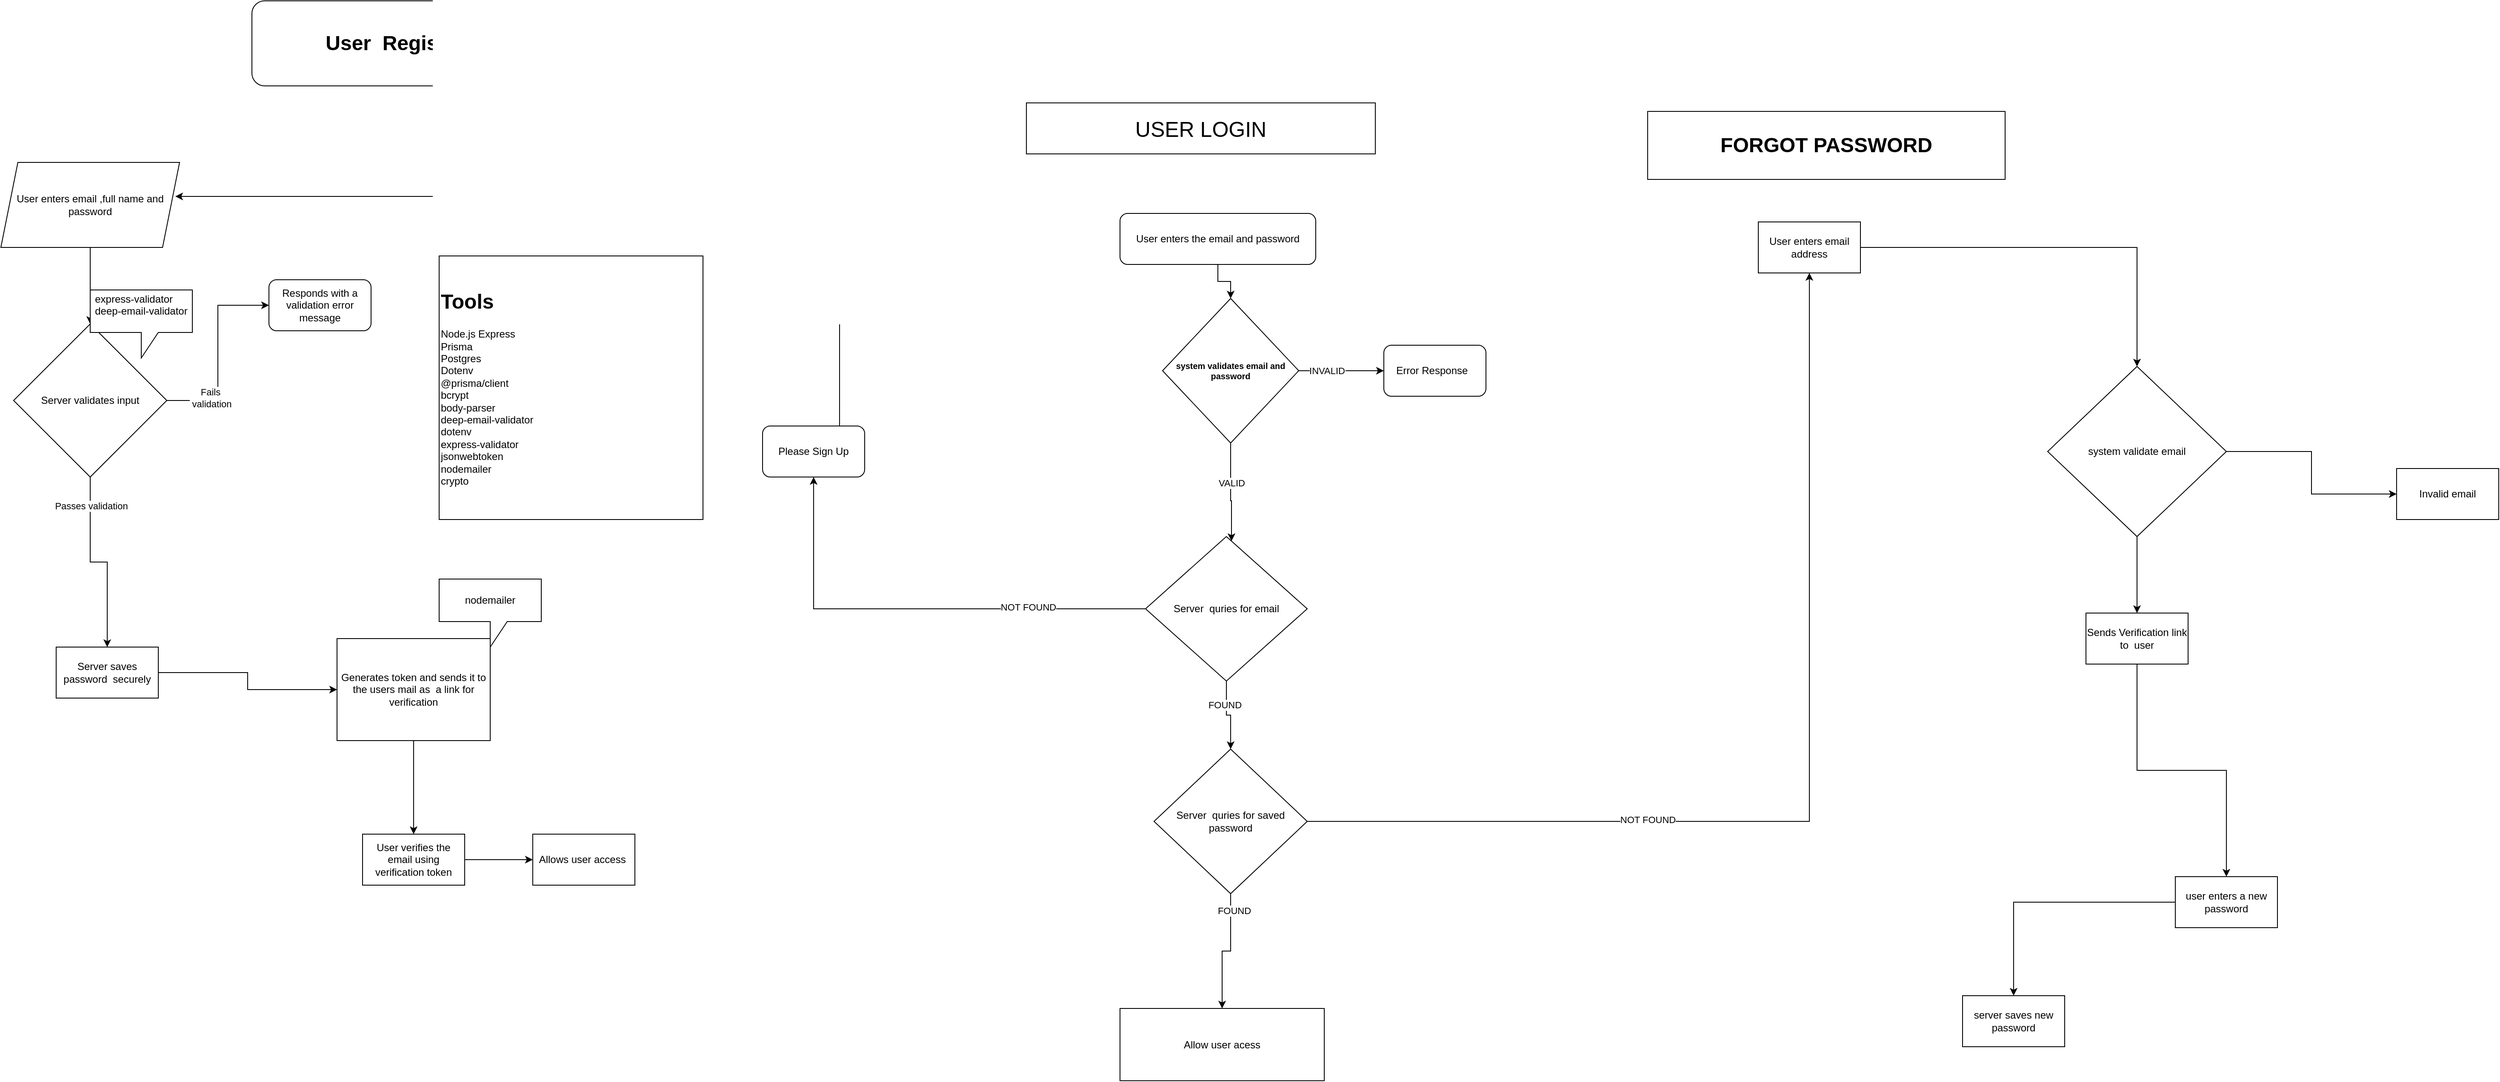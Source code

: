 <mxfile version="21.8.2" type="github">
  <diagram id="C5RBs43oDa-KdzZeNtuy" name="Page-1">
    <mxGraphModel dx="1765" dy="2196" grid="1" gridSize="10" guides="1" tooltips="1" connect="1" arrows="1" fold="1" page="1" pageScale="1" pageWidth="827" pageHeight="1169" math="0" shadow="0">
      <root>
        <mxCell id="WIyWlLk6GJQsqaUBKTNV-0" />
        <mxCell id="WIyWlLk6GJQsqaUBKTNV-1" parent="WIyWlLk6GJQsqaUBKTNV-0" />
        <mxCell id="YcuCNspv7Y4rtTayc0Lt-0" value="&lt;h1&gt;Tools&lt;/h1&gt;&lt;div&gt;Node.js Express&lt;/div&gt;&lt;div&gt;Prisma&amp;nbsp;&lt;/div&gt;&lt;div&gt;Postgres&lt;/div&gt;&lt;div&gt;Dotenv&lt;/div&gt;&lt;div&gt;&lt;div&gt;@prisma/client&lt;/div&gt;&lt;div&gt;bcrypt&lt;/div&gt;&lt;div&gt;body-parser&lt;/div&gt;&lt;div&gt;deep-email-validator&lt;/div&gt;&lt;div&gt;dotenv&lt;/div&gt;&lt;div&gt;express-validator&lt;/div&gt;&lt;div&gt;jsonwebtoken&lt;/div&gt;&lt;div&gt;nodemailer&lt;/div&gt;&lt;/div&gt;&lt;div&gt;crypto&lt;/div&gt;&lt;div&gt;&lt;br&gt;&lt;/div&gt;" style="whiteSpace=wrap;html=1;aspect=fixed;align=left;" vertex="1" parent="WIyWlLk6GJQsqaUBKTNV-1">
          <mxGeometry x="530" y="190" width="310" height="310" as="geometry" />
        </mxCell>
        <mxCell id="YcuCNspv7Y4rtTayc0Lt-42" style="edgeStyle=orthogonalEdgeStyle;rounded=0;orthogonalLoop=1;jettySize=auto;html=1;entryX=0.5;entryY=0;entryDx=0;entryDy=0;" edge="1" parent="WIyWlLk6GJQsqaUBKTNV-1" source="YcuCNspv7Y4rtTayc0Lt-2" target="YcuCNspv7Y4rtTayc0Lt-7">
          <mxGeometry relative="1" as="geometry" />
        </mxCell>
        <mxCell id="YcuCNspv7Y4rtTayc0Lt-2" value="&lt;div style=&quot;&quot;&gt;&lt;span style=&quot;background-color: initial;&quot;&gt;User enters email ,full name and password&lt;/span&gt;&lt;/div&gt;" style="shape=parallelogram;perimeter=parallelogramPerimeter;whiteSpace=wrap;html=1;fixedSize=1;align=center;" vertex="1" parent="WIyWlLk6GJQsqaUBKTNV-1">
          <mxGeometry x="15" y="80" width="210" height="100" as="geometry" />
        </mxCell>
        <mxCell id="YcuCNspv7Y4rtTayc0Lt-9" style="edgeStyle=orthogonalEdgeStyle;rounded=0;orthogonalLoop=1;jettySize=auto;html=1;entryX=0.5;entryY=0;entryDx=0;entryDy=0;" edge="1" parent="WIyWlLk6GJQsqaUBKTNV-1" source="YcuCNspv7Y4rtTayc0Lt-7" target="YcuCNspv7Y4rtTayc0Lt-14">
          <mxGeometry relative="1" as="geometry">
            <mxPoint x="130.0" y="500" as="targetPoint" />
          </mxGeometry>
        </mxCell>
        <mxCell id="YcuCNspv7Y4rtTayc0Lt-10" value="Passes validation" style="edgeLabel;html=1;align=center;verticalAlign=middle;resizable=0;points=[];" vertex="1" connectable="0" parent="YcuCNspv7Y4rtTayc0Lt-9">
          <mxGeometry x="-0.689" y="1" relative="1" as="geometry">
            <mxPoint as="offset" />
          </mxGeometry>
        </mxCell>
        <mxCell id="YcuCNspv7Y4rtTayc0Lt-12" value="" style="edgeStyle=orthogonalEdgeStyle;rounded=0;orthogonalLoop=1;jettySize=auto;html=1;" edge="1" parent="WIyWlLk6GJQsqaUBKTNV-1" source="YcuCNspv7Y4rtTayc0Lt-7" target="YcuCNspv7Y4rtTayc0Lt-11">
          <mxGeometry relative="1" as="geometry" />
        </mxCell>
        <mxCell id="YcuCNspv7Y4rtTayc0Lt-13" value="Fails&lt;br&gt;&amp;nbsp;validation" style="edgeLabel;html=1;align=center;verticalAlign=middle;resizable=0;points=[];" vertex="1" connectable="0" parent="YcuCNspv7Y4rtTayc0Lt-12">
          <mxGeometry x="-0.561" y="3" relative="1" as="geometry">
            <mxPoint as="offset" />
          </mxGeometry>
        </mxCell>
        <mxCell id="YcuCNspv7Y4rtTayc0Lt-7" value="Server validates input" style="rhombus;whiteSpace=wrap;html=1;" vertex="1" parent="WIyWlLk6GJQsqaUBKTNV-1">
          <mxGeometry x="30" y="270" width="180" height="180" as="geometry" />
        </mxCell>
        <mxCell id="YcuCNspv7Y4rtTayc0Lt-11" value="Responds with a validation error message" style="rounded=1;whiteSpace=wrap;html=1;" vertex="1" parent="WIyWlLk6GJQsqaUBKTNV-1">
          <mxGeometry x="330" y="218" width="120" height="60" as="geometry" />
        </mxCell>
        <mxCell id="YcuCNspv7Y4rtTayc0Lt-63" value="" style="edgeStyle=orthogonalEdgeStyle;rounded=0;orthogonalLoop=1;jettySize=auto;html=1;" edge="1" parent="WIyWlLk6GJQsqaUBKTNV-1" source="YcuCNspv7Y4rtTayc0Lt-14" target="YcuCNspv7Y4rtTayc0Lt-62">
          <mxGeometry relative="1" as="geometry" />
        </mxCell>
        <mxCell id="YcuCNspv7Y4rtTayc0Lt-14" value="Server saves password&amp;nbsp; securely" style="rounded=0;whiteSpace=wrap;html=1;" vertex="1" parent="WIyWlLk6GJQsqaUBKTNV-1">
          <mxGeometry x="80" y="650" width="120" height="60" as="geometry" />
        </mxCell>
        <mxCell id="YcuCNspv7Y4rtTayc0Lt-16" value="&lt;font style=&quot;font-size: 25px;&quot;&gt;USER LOGIN&lt;/font&gt;" style="rounded=0;whiteSpace=wrap;html=1;" vertex="1" parent="WIyWlLk6GJQsqaUBKTNV-1">
          <mxGeometry x="1220" y="10" width="410" height="60" as="geometry" />
        </mxCell>
        <mxCell id="YcuCNspv7Y4rtTayc0Lt-19" style="edgeStyle=orthogonalEdgeStyle;rounded=0;orthogonalLoop=1;jettySize=auto;html=1;exitX=0.5;exitY=1;exitDx=0;exitDy=0;" edge="1" parent="WIyWlLk6GJQsqaUBKTNV-1" source="YcuCNspv7Y4rtTayc0Lt-18" target="YcuCNspv7Y4rtTayc0Lt-20">
          <mxGeometry relative="1" as="geometry">
            <mxPoint x="1445" y="290" as="targetPoint" />
          </mxGeometry>
        </mxCell>
        <mxCell id="YcuCNspv7Y4rtTayc0Lt-18" value="User enters the email and password" style="rounded=1;whiteSpace=wrap;html=1;" vertex="1" parent="WIyWlLk6GJQsqaUBKTNV-1">
          <mxGeometry x="1330" y="140" width="230" height="60" as="geometry" />
        </mxCell>
        <mxCell id="YcuCNspv7Y4rtTayc0Lt-22" style="edgeStyle=orthogonalEdgeStyle;rounded=0;orthogonalLoop=1;jettySize=auto;html=1;exitX=1;exitY=0.5;exitDx=0;exitDy=0;" edge="1" parent="WIyWlLk6GJQsqaUBKTNV-1" source="YcuCNspv7Y4rtTayc0Lt-20" target="YcuCNspv7Y4rtTayc0Lt-36">
          <mxGeometry relative="1" as="geometry">
            <mxPoint x="1620" y="324.632" as="targetPoint" />
          </mxGeometry>
        </mxCell>
        <mxCell id="YcuCNspv7Y4rtTayc0Lt-26" value="INVALID&lt;br&gt;" style="edgeLabel;html=1;align=center;verticalAlign=middle;resizable=0;points=[];" vertex="1" connectable="0" parent="YcuCNspv7Y4rtTayc0Lt-22">
          <mxGeometry x="-0.351" relative="1" as="geometry">
            <mxPoint as="offset" />
          </mxGeometry>
        </mxCell>
        <mxCell id="YcuCNspv7Y4rtTayc0Lt-24" value="" style="edgeStyle=orthogonalEdgeStyle;rounded=0;orthogonalLoop=1;jettySize=auto;html=1;" edge="1" parent="WIyWlLk6GJQsqaUBKTNV-1" source="YcuCNspv7Y4rtTayc0Lt-20" target="YcuCNspv7Y4rtTayc0Lt-29">
          <mxGeometry relative="1" as="geometry">
            <mxPoint x="1460" y="560" as="targetPoint" />
            <Array as="points">
              <mxPoint x="1460" y="478" />
              <mxPoint x="1461" y="478" />
            </Array>
          </mxGeometry>
        </mxCell>
        <mxCell id="YcuCNspv7Y4rtTayc0Lt-25" value="VALID" style="edgeLabel;html=1;align=center;verticalAlign=middle;resizable=0;points=[];" vertex="1" connectable="0" parent="YcuCNspv7Y4rtTayc0Lt-24">
          <mxGeometry x="-0.203" y="1" relative="1" as="geometry">
            <mxPoint as="offset" />
          </mxGeometry>
        </mxCell>
        <mxCell id="YcuCNspv7Y4rtTayc0Lt-20" value="&lt;h5&gt;system validates email and password&lt;/h5&gt;" style="rhombus;whiteSpace=wrap;html=1;" vertex="1" parent="WIyWlLk6GJQsqaUBKTNV-1">
          <mxGeometry x="1380" y="240" width="160" height="170" as="geometry" />
        </mxCell>
        <mxCell id="YcuCNspv7Y4rtTayc0Lt-31" value="" style="edgeStyle=orthogonalEdgeStyle;rounded=0;orthogonalLoop=1;jettySize=auto;html=1;" edge="1" parent="WIyWlLk6GJQsqaUBKTNV-1" source="YcuCNspv7Y4rtTayc0Lt-29" target="YcuCNspv7Y4rtTayc0Lt-30">
          <mxGeometry relative="1" as="geometry" />
        </mxCell>
        <mxCell id="YcuCNspv7Y4rtTayc0Lt-32" value="FOUND&lt;br&gt;" style="edgeLabel;html=1;align=center;verticalAlign=middle;resizable=0;points=[];" vertex="1" connectable="0" parent="YcuCNspv7Y4rtTayc0Lt-31">
          <mxGeometry x="-0.35" y="-2" relative="1" as="geometry">
            <mxPoint as="offset" />
          </mxGeometry>
        </mxCell>
        <mxCell id="YcuCNspv7Y4rtTayc0Lt-38" style="edgeStyle=orthogonalEdgeStyle;rounded=0;orthogonalLoop=1;jettySize=auto;html=1;" edge="1" parent="WIyWlLk6GJQsqaUBKTNV-1" source="YcuCNspv7Y4rtTayc0Lt-29" target="YcuCNspv7Y4rtTayc0Lt-40">
          <mxGeometry relative="1" as="geometry">
            <mxPoint x="950" y="490" as="targetPoint" />
          </mxGeometry>
        </mxCell>
        <mxCell id="YcuCNspv7Y4rtTayc0Lt-43" value="NOT FOUND" style="edgeLabel;html=1;align=center;verticalAlign=middle;resizable=0;points=[];" vertex="1" connectable="0" parent="YcuCNspv7Y4rtTayc0Lt-38">
          <mxGeometry x="-0.491" y="-2" relative="1" as="geometry">
            <mxPoint as="offset" />
          </mxGeometry>
        </mxCell>
        <mxCell id="YcuCNspv7Y4rtTayc0Lt-29" value="Server&amp;nbsp; quries for email" style="rhombus;whiteSpace=wrap;html=1;" vertex="1" parent="WIyWlLk6GJQsqaUBKTNV-1">
          <mxGeometry x="1360" y="520" width="190" height="170" as="geometry" />
        </mxCell>
        <mxCell id="YcuCNspv7Y4rtTayc0Lt-45" value="" style="edgeStyle=orthogonalEdgeStyle;rounded=0;orthogonalLoop=1;jettySize=auto;html=1;" edge="1" parent="WIyWlLk6GJQsqaUBKTNV-1" source="YcuCNspv7Y4rtTayc0Lt-30" target="YcuCNspv7Y4rtTayc0Lt-44">
          <mxGeometry relative="1" as="geometry" />
        </mxCell>
        <mxCell id="YcuCNspv7Y4rtTayc0Lt-49" value="NOT FOUND&lt;br&gt;" style="edgeLabel;html=1;align=center;verticalAlign=middle;resizable=0;points=[];" vertex="1" connectable="0" parent="YcuCNspv7Y4rtTayc0Lt-45">
          <mxGeometry x="-0.353" y="2" relative="1" as="geometry">
            <mxPoint as="offset" />
          </mxGeometry>
        </mxCell>
        <mxCell id="YcuCNspv7Y4rtTayc0Lt-47" value="" style="edgeStyle=orthogonalEdgeStyle;rounded=0;orthogonalLoop=1;jettySize=auto;html=1;" edge="1" parent="WIyWlLk6GJQsqaUBKTNV-1" source="YcuCNspv7Y4rtTayc0Lt-30" target="YcuCNspv7Y4rtTayc0Lt-46">
          <mxGeometry relative="1" as="geometry" />
        </mxCell>
        <mxCell id="YcuCNspv7Y4rtTayc0Lt-48" value="FOUND&lt;br&gt;" style="edgeLabel;html=1;align=center;verticalAlign=middle;resizable=0;points=[];" vertex="1" connectable="0" parent="YcuCNspv7Y4rtTayc0Lt-47">
          <mxGeometry x="-0.724" y="4" relative="1" as="geometry">
            <mxPoint as="offset" />
          </mxGeometry>
        </mxCell>
        <mxCell id="YcuCNspv7Y4rtTayc0Lt-30" value="Server&amp;nbsp; quries for saved password" style="rhombus;whiteSpace=wrap;html=1;" vertex="1" parent="WIyWlLk6GJQsqaUBKTNV-1">
          <mxGeometry x="1370" y="770" width="180" height="170" as="geometry" />
        </mxCell>
        <mxCell id="YcuCNspv7Y4rtTayc0Lt-36" value="Error Response&amp;nbsp;&amp;nbsp;" style="rounded=1;whiteSpace=wrap;html=1;" vertex="1" parent="WIyWlLk6GJQsqaUBKTNV-1">
          <mxGeometry x="1640" y="295.002" width="120" height="60" as="geometry" />
        </mxCell>
        <mxCell id="YcuCNspv7Y4rtTayc0Lt-40" value="Please Sign Up" style="rounded=1;whiteSpace=wrap;html=1;" vertex="1" parent="WIyWlLk6GJQsqaUBKTNV-1">
          <mxGeometry x="910" y="390" width="120" height="60" as="geometry" />
        </mxCell>
        <mxCell id="YcuCNspv7Y4rtTayc0Lt-53" value="" style="edgeStyle=orthogonalEdgeStyle;rounded=0;orthogonalLoop=1;jettySize=auto;html=1;" edge="1" parent="WIyWlLk6GJQsqaUBKTNV-1" source="YcuCNspv7Y4rtTayc0Lt-44" target="YcuCNspv7Y4rtTayc0Lt-52">
          <mxGeometry relative="1" as="geometry" />
        </mxCell>
        <mxCell id="YcuCNspv7Y4rtTayc0Lt-44" value="User enters email address" style="whiteSpace=wrap;html=1;" vertex="1" parent="WIyWlLk6GJQsqaUBKTNV-1">
          <mxGeometry x="2080" y="150" width="120" height="60" as="geometry" />
        </mxCell>
        <mxCell id="YcuCNspv7Y4rtTayc0Lt-46" value="Allow user acess&lt;br&gt;" style="whiteSpace=wrap;html=1;" vertex="1" parent="WIyWlLk6GJQsqaUBKTNV-1">
          <mxGeometry x="1330" y="1075" width="240" height="85" as="geometry" />
        </mxCell>
        <mxCell id="YcuCNspv7Y4rtTayc0Lt-50" value="&lt;h1&gt;&lt;font style=&quot;font-size: 24px;&quot;&gt;FORGOT PASSWORD&lt;/font&gt;&lt;/h1&gt;" style="rounded=0;whiteSpace=wrap;html=1;" vertex="1" parent="WIyWlLk6GJQsqaUBKTNV-1">
          <mxGeometry x="1950" y="20" width="420" height="80" as="geometry" />
        </mxCell>
        <mxCell id="YcuCNspv7Y4rtTayc0Lt-55" value="" style="edgeStyle=orthogonalEdgeStyle;rounded=0;orthogonalLoop=1;jettySize=auto;html=1;" edge="1" parent="WIyWlLk6GJQsqaUBKTNV-1" source="YcuCNspv7Y4rtTayc0Lt-52" target="YcuCNspv7Y4rtTayc0Lt-54">
          <mxGeometry relative="1" as="geometry" />
        </mxCell>
        <mxCell id="YcuCNspv7Y4rtTayc0Lt-57" value="" style="edgeStyle=orthogonalEdgeStyle;rounded=0;orthogonalLoop=1;jettySize=auto;html=1;" edge="1" parent="WIyWlLk6GJQsqaUBKTNV-1" source="YcuCNspv7Y4rtTayc0Lt-60" target="YcuCNspv7Y4rtTayc0Lt-56">
          <mxGeometry relative="1" as="geometry" />
        </mxCell>
        <mxCell id="YcuCNspv7Y4rtTayc0Lt-52" value="system validate email" style="rhombus;whiteSpace=wrap;html=1;" vertex="1" parent="WIyWlLk6GJQsqaUBKTNV-1">
          <mxGeometry x="2420" y="320" width="210" height="200" as="geometry" />
        </mxCell>
        <mxCell id="YcuCNspv7Y4rtTayc0Lt-54" value="Invalid email" style="whiteSpace=wrap;html=1;" vertex="1" parent="WIyWlLk6GJQsqaUBKTNV-1">
          <mxGeometry x="2830" y="440" width="120" height="60" as="geometry" />
        </mxCell>
        <mxCell id="YcuCNspv7Y4rtTayc0Lt-59" value="" style="edgeStyle=orthogonalEdgeStyle;rounded=0;orthogonalLoop=1;jettySize=auto;html=1;" edge="1" parent="WIyWlLk6GJQsqaUBKTNV-1" source="YcuCNspv7Y4rtTayc0Lt-56" target="YcuCNspv7Y4rtTayc0Lt-58">
          <mxGeometry relative="1" as="geometry" />
        </mxCell>
        <mxCell id="YcuCNspv7Y4rtTayc0Lt-56" value="user enters a new password" style="whiteSpace=wrap;html=1;" vertex="1" parent="WIyWlLk6GJQsqaUBKTNV-1">
          <mxGeometry x="2570" y="920" width="120" height="60" as="geometry" />
        </mxCell>
        <mxCell id="YcuCNspv7Y4rtTayc0Lt-58" value="server saves new password" style="whiteSpace=wrap;html=1;" vertex="1" parent="WIyWlLk6GJQsqaUBKTNV-1">
          <mxGeometry x="2320" y="1060" width="120" height="60" as="geometry" />
        </mxCell>
        <mxCell id="YcuCNspv7Y4rtTayc0Lt-61" value="" style="edgeStyle=orthogonalEdgeStyle;rounded=0;orthogonalLoop=1;jettySize=auto;html=1;" edge="1" parent="WIyWlLk6GJQsqaUBKTNV-1" source="YcuCNspv7Y4rtTayc0Lt-52" target="YcuCNspv7Y4rtTayc0Lt-60">
          <mxGeometry relative="1" as="geometry">
            <mxPoint x="2525" y="520" as="sourcePoint" />
            <mxPoint x="2630" y="920" as="targetPoint" />
          </mxGeometry>
        </mxCell>
        <mxCell id="YcuCNspv7Y4rtTayc0Lt-60" value="Sends Verification link to&amp;nbsp; user" style="rounded=0;whiteSpace=wrap;html=1;" vertex="1" parent="WIyWlLk6GJQsqaUBKTNV-1">
          <mxGeometry x="2465" y="610" width="120" height="60" as="geometry" />
        </mxCell>
        <mxCell id="YcuCNspv7Y4rtTayc0Lt-65" value="" style="edgeStyle=orthogonalEdgeStyle;rounded=0;orthogonalLoop=1;jettySize=auto;html=1;" edge="1" parent="WIyWlLk6GJQsqaUBKTNV-1" source="YcuCNspv7Y4rtTayc0Lt-62" target="YcuCNspv7Y4rtTayc0Lt-64">
          <mxGeometry relative="1" as="geometry" />
        </mxCell>
        <mxCell id="YcuCNspv7Y4rtTayc0Lt-62" value="Generates token and sends it to the users mail as&amp;nbsp; a link for verification" style="whiteSpace=wrap;html=1;rounded=0;" vertex="1" parent="WIyWlLk6GJQsqaUBKTNV-1">
          <mxGeometry x="410" y="640" width="180" height="120" as="geometry" />
        </mxCell>
        <mxCell id="YcuCNspv7Y4rtTayc0Lt-67" value="" style="edgeStyle=orthogonalEdgeStyle;rounded=0;orthogonalLoop=1;jettySize=auto;html=1;" edge="1" parent="WIyWlLk6GJQsqaUBKTNV-1" source="YcuCNspv7Y4rtTayc0Lt-64" target="YcuCNspv7Y4rtTayc0Lt-66">
          <mxGeometry relative="1" as="geometry" />
        </mxCell>
        <mxCell id="YcuCNspv7Y4rtTayc0Lt-64" value="User verifies the email using verification token" style="whiteSpace=wrap;html=1;rounded=0;" vertex="1" parent="WIyWlLk6GJQsqaUBKTNV-1">
          <mxGeometry x="440" y="870" width="120" height="60" as="geometry" />
        </mxCell>
        <mxCell id="YcuCNspv7Y4rtTayc0Lt-66" value="Allows user access&amp;nbsp;" style="whiteSpace=wrap;html=1;rounded=0;" vertex="1" parent="WIyWlLk6GJQsqaUBKTNV-1">
          <mxGeometry x="640" y="870" width="120" height="60" as="geometry" />
        </mxCell>
        <mxCell id="YcuCNspv7Y4rtTayc0Lt-69" value="&lt;h1&gt;User&amp;nbsp; Registration&lt;/h1&gt;" style="rounded=1;whiteSpace=wrap;html=1;" vertex="1" parent="WIyWlLk6GJQsqaUBKTNV-1">
          <mxGeometry x="310" y="-110" width="380" height="100" as="geometry" />
        </mxCell>
        <mxCell id="YcuCNspv7Y4rtTayc0Lt-70" style="edgeStyle=orthogonalEdgeStyle;rounded=0;orthogonalLoop=1;jettySize=auto;html=1;exitX=0.5;exitY=0;exitDx=0;exitDy=0;entryX=0.976;entryY=0.4;entryDx=0;entryDy=0;entryPerimeter=0;" edge="1" parent="WIyWlLk6GJQsqaUBKTNV-1" target="YcuCNspv7Y4rtTayc0Lt-2">
          <mxGeometry relative="1" as="geometry">
            <mxPoint x="1000.48" y="390.0" as="sourcePoint" />
            <mxPoint x="250.02" y="125.6" as="targetPoint" />
            <Array as="points">
              <mxPoint x="1000" y="120" />
            </Array>
          </mxGeometry>
        </mxCell>
        <mxCell id="YcuCNspv7Y4rtTayc0Lt-71" value="&lt;div style=&quot;border-color: var(--border-color); text-align: left;&quot;&gt;express-validator&lt;/div&gt;&lt;div&gt;&lt;div style=&quot;border-color: var(--border-color); text-align: left;&quot;&gt;deep-email-validator&lt;/div&gt;&lt;/div&gt;&lt;div&gt;&lt;br&gt;&lt;/div&gt;" style="shape=callout;whiteSpace=wrap;html=1;perimeter=calloutPerimeter;" vertex="1" parent="WIyWlLk6GJQsqaUBKTNV-1">
          <mxGeometry x="120" y="230" width="120" height="80" as="geometry" />
        </mxCell>
        <mxCell id="YcuCNspv7Y4rtTayc0Lt-72" value="nodemailer" style="shape=callout;whiteSpace=wrap;html=1;perimeter=calloutPerimeter;" vertex="1" parent="WIyWlLk6GJQsqaUBKTNV-1">
          <mxGeometry x="530" y="570" width="120" height="80" as="geometry" />
        </mxCell>
      </root>
    </mxGraphModel>
  </diagram>
</mxfile>
